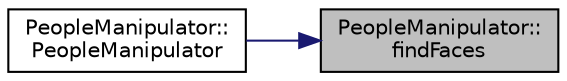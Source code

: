 digraph "PeopleManipulator::findFaces"
{
 // LATEX_PDF_SIZE
  edge [fontname="Helvetica",fontsize="10",labelfontname="Helvetica",labelfontsize="10"];
  node [fontname="Helvetica",fontsize="10",shape=record];
  rankdir="RL";
  Node1 [label="PeopleManipulator::\lfindFaces",height=0.2,width=0.4,color="black", fillcolor="grey75", style="filled", fontcolor="black",tooltip=" "];
  Node1 -> Node2 [dir="back",color="midnightblue",fontsize="10",style="solid",fontname="Helvetica"];
  Node2 [label="PeopleManipulator::\lPeopleManipulator",height=0.2,width=0.4,color="black", fillcolor="white", style="filled",URL="$class_people_manipulator.html#a280adb7adee45eb3137b1d58cbc55d1a",tooltip=" "];
}
